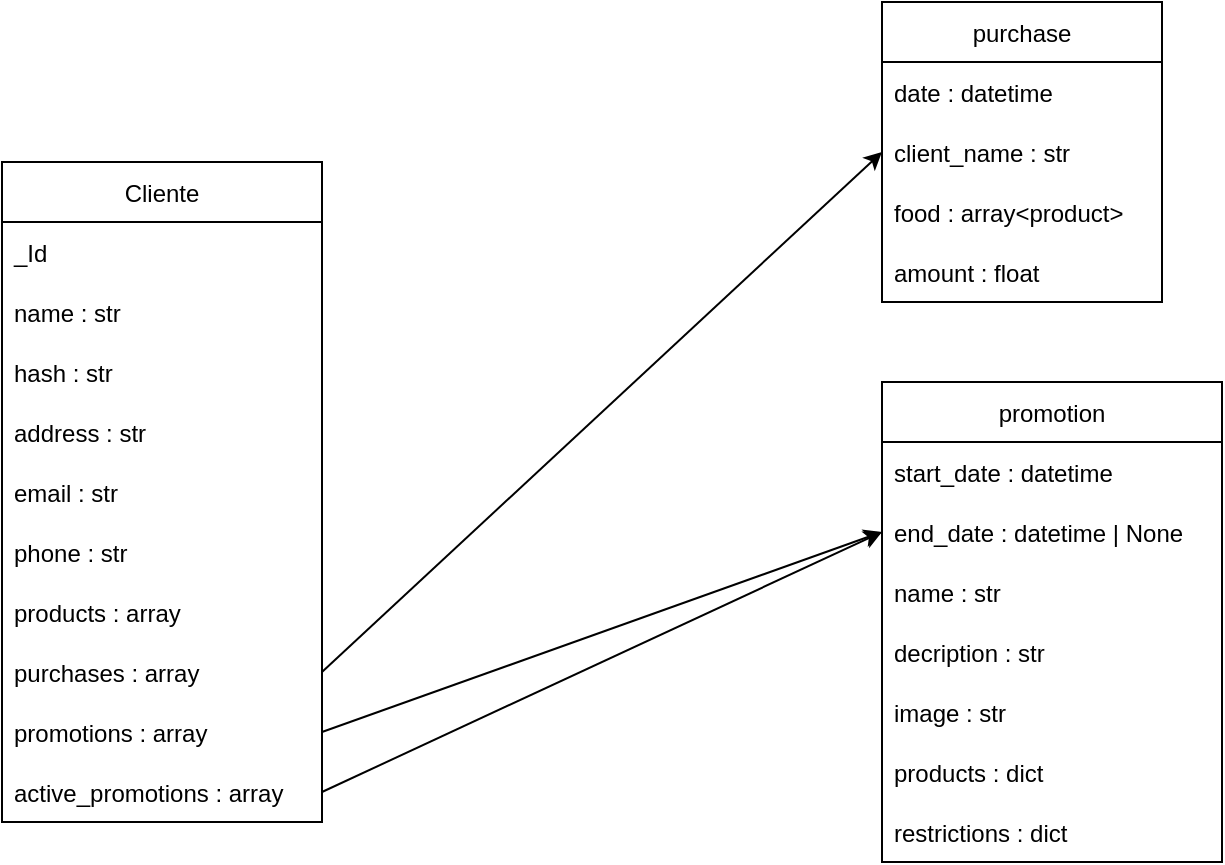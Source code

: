 <mxfile version="18.0.0" type="device"><diagram id="om52MLSR1JgesJsSGXRx" name="Page-1"><mxGraphModel dx="862" dy="488" grid="1" gridSize="10" guides="1" tooltips="1" connect="1" arrows="1" fold="1" page="1" pageScale="1" pageWidth="827" pageHeight="1169" math="0" shadow="0"><root><mxCell id="0"/><mxCell id="1" parent="0"/><mxCell id="Rf12k8Gu8rLGrsbONmti-1" value="Cliente" style="swimlane;fontStyle=0;childLayout=stackLayout;horizontal=1;startSize=30;horizontalStack=0;resizeParent=1;resizeParentMax=0;resizeLast=0;collapsible=1;marginBottom=0;" parent="1" vertex="1"><mxGeometry x="60" y="250" width="160" height="330" as="geometry"/></mxCell><mxCell id="Rf12k8Gu8rLGrsbONmti-2" value="_Id " style="text;strokeColor=none;fillColor=none;align=left;verticalAlign=middle;spacingLeft=4;spacingRight=4;overflow=hidden;points=[[0,0.5],[1,0.5]];portConstraint=eastwest;rotatable=0;" parent="Rf12k8Gu8rLGrsbONmti-1" vertex="1"><mxGeometry y="30" width="160" height="30" as="geometry"/></mxCell><mxCell id="Rf12k8Gu8rLGrsbONmti-3" value="name : str" style="text;strokeColor=none;fillColor=none;align=left;verticalAlign=middle;spacingLeft=4;spacingRight=4;overflow=hidden;points=[[0,0.5],[1,0.5]];portConstraint=eastwest;rotatable=0;" parent="Rf12k8Gu8rLGrsbONmti-1" vertex="1"><mxGeometry y="60" width="160" height="30" as="geometry"/></mxCell><mxCell id="Rf12k8Gu8rLGrsbONmti-5" value="hash : str" style="text;strokeColor=none;fillColor=none;align=left;verticalAlign=middle;spacingLeft=4;spacingRight=4;overflow=hidden;points=[[0,0.5],[1,0.5]];portConstraint=eastwest;rotatable=0;" parent="Rf12k8Gu8rLGrsbONmti-1" vertex="1"><mxGeometry y="90" width="160" height="30" as="geometry"/></mxCell><mxCell id="Rf12k8Gu8rLGrsbONmti-4" value="address : str" style="text;strokeColor=none;fillColor=none;align=left;verticalAlign=middle;spacingLeft=4;spacingRight=4;overflow=hidden;points=[[0,0.5],[1,0.5]];portConstraint=eastwest;rotatable=0;" parent="Rf12k8Gu8rLGrsbONmti-1" vertex="1"><mxGeometry y="120" width="160" height="30" as="geometry"/></mxCell><mxCell id="Rf12k8Gu8rLGrsbONmti-6" value="email : str" style="text;strokeColor=none;fillColor=none;align=left;verticalAlign=middle;spacingLeft=4;spacingRight=4;overflow=hidden;points=[[0,0.5],[1,0.5]];portConstraint=eastwest;rotatable=0;" parent="Rf12k8Gu8rLGrsbONmti-1" vertex="1"><mxGeometry y="150" width="160" height="30" as="geometry"/></mxCell><mxCell id="Rf12k8Gu8rLGrsbONmti-7" value="phone : str" style="text;strokeColor=none;fillColor=none;align=left;verticalAlign=middle;spacingLeft=4;spacingRight=4;overflow=hidden;points=[[0,0.5],[1,0.5]];portConstraint=eastwest;rotatable=0;" parent="Rf12k8Gu8rLGrsbONmti-1" vertex="1"><mxGeometry y="180" width="160" height="30" as="geometry"/></mxCell><mxCell id="YEZxXYtLWw6QuTE9WyA4-2" value="products : array" style="text;strokeColor=none;fillColor=none;align=left;verticalAlign=middle;spacingLeft=4;spacingRight=4;overflow=hidden;points=[[0,0.5],[1,0.5]];portConstraint=eastwest;rotatable=0;" vertex="1" parent="Rf12k8Gu8rLGrsbONmti-1"><mxGeometry y="210" width="160" height="30" as="geometry"/></mxCell><mxCell id="Rf12k8Gu8rLGrsbONmti-8" value="purchases : array" style="text;strokeColor=none;fillColor=none;align=left;verticalAlign=middle;spacingLeft=4;spacingRight=4;overflow=hidden;points=[[0,0.5],[1,0.5]];portConstraint=eastwest;rotatable=0;" parent="Rf12k8Gu8rLGrsbONmti-1" vertex="1"><mxGeometry y="240" width="160" height="30" as="geometry"/></mxCell><mxCell id="Rf12k8Gu8rLGrsbONmti-15" value="promotions : array" style="text;strokeColor=none;fillColor=none;align=left;verticalAlign=middle;spacingLeft=4;spacingRight=4;overflow=hidden;points=[[0,0.5],[1,0.5]];portConstraint=eastwest;rotatable=0;" parent="Rf12k8Gu8rLGrsbONmti-1" vertex="1"><mxGeometry y="270" width="160" height="30" as="geometry"/></mxCell><mxCell id="Rf12k8Gu8rLGrsbONmti-27" value="active_promotions : array" style="text;strokeColor=none;fillColor=none;align=left;verticalAlign=middle;spacingLeft=4;spacingRight=4;overflow=hidden;points=[[0,0.5],[1,0.5]];portConstraint=eastwest;rotatable=0;" parent="Rf12k8Gu8rLGrsbONmti-1" vertex="1"><mxGeometry y="300" width="160" height="30" as="geometry"/></mxCell><mxCell id="Rf12k8Gu8rLGrsbONmti-10" value="purchase" style="swimlane;fontStyle=0;childLayout=stackLayout;horizontal=1;startSize=30;horizontalStack=0;resizeParent=1;resizeParentMax=0;resizeLast=0;collapsible=1;marginBottom=0;" parent="1" vertex="1"><mxGeometry x="500" y="170" width="140" height="150" as="geometry"/></mxCell><mxCell id="Rf12k8Gu8rLGrsbONmti-11" value="date : datetime" style="text;strokeColor=none;fillColor=none;align=left;verticalAlign=middle;spacingLeft=4;spacingRight=4;overflow=hidden;points=[[0,0.5],[1,0.5]];portConstraint=eastwest;rotatable=0;" parent="Rf12k8Gu8rLGrsbONmti-10" vertex="1"><mxGeometry y="30" width="140" height="30" as="geometry"/></mxCell><mxCell id="Rf12k8Gu8rLGrsbONmti-12" value="client_name : str" style="text;strokeColor=none;fillColor=none;align=left;verticalAlign=middle;spacingLeft=4;spacingRight=4;overflow=hidden;points=[[0,0.5],[1,0.5]];portConstraint=eastwest;rotatable=0;" parent="Rf12k8Gu8rLGrsbONmti-10" vertex="1"><mxGeometry y="60" width="140" height="30" as="geometry"/></mxCell><mxCell id="Rf12k8Gu8rLGrsbONmti-13" value="food : array&lt;product&gt;" style="text;strokeColor=none;fillColor=none;align=left;verticalAlign=middle;spacingLeft=4;spacingRight=4;overflow=hidden;points=[[0,0.5],[1,0.5]];portConstraint=eastwest;rotatable=0;" parent="Rf12k8Gu8rLGrsbONmti-10" vertex="1"><mxGeometry y="90" width="140" height="30" as="geometry"/></mxCell><mxCell id="Rf12k8Gu8rLGrsbONmti-14" value="amount : float" style="text;strokeColor=none;fillColor=none;align=left;verticalAlign=middle;spacingLeft=4;spacingRight=4;overflow=hidden;points=[[0,0.5],[1,0.5]];portConstraint=eastwest;rotatable=0;" parent="Rf12k8Gu8rLGrsbONmti-10" vertex="1"><mxGeometry y="120" width="140" height="30" as="geometry"/></mxCell><mxCell id="Rf12k8Gu8rLGrsbONmti-16" value="" style="endArrow=classic;html=1;rounded=0;exitX=1;exitY=0.5;exitDx=0;exitDy=0;entryX=0;entryY=0.5;entryDx=0;entryDy=0;" parent="1" source="Rf12k8Gu8rLGrsbONmti-15" target="Rf12k8Gu8rLGrsbONmti-21" edge="1"><mxGeometry width="50" height="50" relative="1" as="geometry"><mxPoint x="390" y="430" as="sourcePoint"/><mxPoint x="460" y="470" as="targetPoint"/></mxGeometry></mxCell><mxCell id="Rf12k8Gu8rLGrsbONmti-18" value="" style="endArrow=classic;html=1;rounded=0;exitX=1;exitY=0.5;exitDx=0;exitDy=0;entryX=0;entryY=0.5;entryDx=0;entryDy=0;" parent="1" source="Rf12k8Gu8rLGrsbONmti-8" target="Rf12k8Gu8rLGrsbONmti-12" edge="1"><mxGeometry width="50" height="50" relative="1" as="geometry"><mxPoint x="390" y="430" as="sourcePoint"/><mxPoint x="440" y="380" as="targetPoint"/></mxGeometry></mxCell><mxCell id="Rf12k8Gu8rLGrsbONmti-19" value="promotion" style="swimlane;fontStyle=0;childLayout=stackLayout;horizontal=1;startSize=30;horizontalStack=0;resizeParent=1;resizeParentMax=0;resizeLast=0;collapsible=1;marginBottom=0;" parent="1" vertex="1"><mxGeometry x="500" y="360" width="170" height="240" as="geometry"/></mxCell><mxCell id="Rf12k8Gu8rLGrsbONmti-20" value="start_date : datetime" style="text;strokeColor=none;fillColor=none;align=left;verticalAlign=middle;spacingLeft=4;spacingRight=4;overflow=hidden;points=[[0,0.5],[1,0.5]];portConstraint=eastwest;rotatable=0;" parent="Rf12k8Gu8rLGrsbONmti-19" vertex="1"><mxGeometry y="30" width="170" height="30" as="geometry"/></mxCell><mxCell id="Rf12k8Gu8rLGrsbONmti-21" value="end_date : datetime | None" style="text;strokeColor=none;fillColor=none;align=left;verticalAlign=middle;spacingLeft=4;spacingRight=4;overflow=hidden;points=[[0,0.5],[1,0.5]];portConstraint=eastwest;rotatable=0;" parent="Rf12k8Gu8rLGrsbONmti-19" vertex="1"><mxGeometry y="60" width="170" height="30" as="geometry"/></mxCell><mxCell id="Rf12k8Gu8rLGrsbONmti-30" value="name : str " style="text;strokeColor=none;fillColor=none;align=left;verticalAlign=middle;spacingLeft=4;spacingRight=4;overflow=hidden;points=[[0,0.5],[1,0.5]];portConstraint=eastwest;rotatable=0;" parent="Rf12k8Gu8rLGrsbONmti-19" vertex="1"><mxGeometry y="90" width="170" height="30" as="geometry"/></mxCell><mxCell id="Rf12k8Gu8rLGrsbONmti-22" value="decription : str" style="text;strokeColor=none;fillColor=none;align=left;verticalAlign=middle;spacingLeft=4;spacingRight=4;overflow=hidden;points=[[0,0.5],[1,0.5]];portConstraint=eastwest;rotatable=0;" parent="Rf12k8Gu8rLGrsbONmti-19" vertex="1"><mxGeometry y="120" width="170" height="30" as="geometry"/></mxCell><mxCell id="Rf12k8Gu8rLGrsbONmti-24" value="image : str" style="text;strokeColor=none;fillColor=none;align=left;verticalAlign=middle;spacingLeft=4;spacingRight=4;overflow=hidden;points=[[0,0.5],[1,0.5]];portConstraint=eastwest;rotatable=0;" parent="Rf12k8Gu8rLGrsbONmti-19" vertex="1"><mxGeometry y="150" width="170" height="30" as="geometry"/></mxCell><mxCell id="Rf12k8Gu8rLGrsbONmti-25" value="products : dict " style="text;strokeColor=none;fillColor=none;align=left;verticalAlign=middle;spacingLeft=4;spacingRight=4;overflow=hidden;points=[[0,0.5],[1,0.5]];portConstraint=eastwest;rotatable=0;" parent="Rf12k8Gu8rLGrsbONmti-19" vertex="1"><mxGeometry y="180" width="170" height="30" as="geometry"/></mxCell><mxCell id="Rf12k8Gu8rLGrsbONmti-26" value="restrictions : dict " style="text;strokeColor=none;fillColor=none;align=left;verticalAlign=middle;spacingLeft=4;spacingRight=4;overflow=hidden;points=[[0,0.5],[1,0.5]];portConstraint=eastwest;rotatable=0;" parent="Rf12k8Gu8rLGrsbONmti-19" vertex="1"><mxGeometry y="210" width="170" height="30" as="geometry"/></mxCell><mxCell id="Rf12k8Gu8rLGrsbONmti-28" value="" style="endArrow=classic;html=1;rounded=0;exitX=1;exitY=0.5;exitDx=0;exitDy=0;entryX=0;entryY=0.5;entryDx=0;entryDy=0;" parent="1" source="Rf12k8Gu8rLGrsbONmti-27" target="Rf12k8Gu8rLGrsbONmti-21" edge="1"><mxGeometry width="50" height="50" relative="1" as="geometry"><mxPoint x="230" y="515" as="sourcePoint"/><mxPoint x="510" y="445" as="targetPoint"/></mxGeometry></mxCell></root></mxGraphModel></diagram></mxfile>